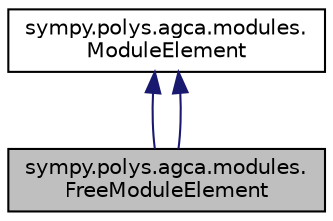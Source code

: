 digraph "sympy.polys.agca.modules.FreeModuleElement"
{
 // LATEX_PDF_SIZE
  edge [fontname="Helvetica",fontsize="10",labelfontname="Helvetica",labelfontsize="10"];
  node [fontname="Helvetica",fontsize="10",shape=record];
  Node1 [label="sympy.polys.agca.modules.\lFreeModuleElement",height=0.2,width=0.4,color="black", fillcolor="grey75", style="filled", fontcolor="black",tooltip="Free Modules ##########################################################."];
  Node2 -> Node1 [dir="back",color="midnightblue",fontsize="10",style="solid",fontname="Helvetica"];
  Node2 [label="sympy.polys.agca.modules.\lModuleElement",height=0.2,width=0.4,color="black", fillcolor="white", style="filled",URL="$classsympy_1_1polys_1_1agca_1_1modules_1_1ModuleElement.html",tooltip=" "];
  Node2 -> Node1 [dir="back",color="midnightblue",fontsize="10",style="solid",fontname="Helvetica"];
}
